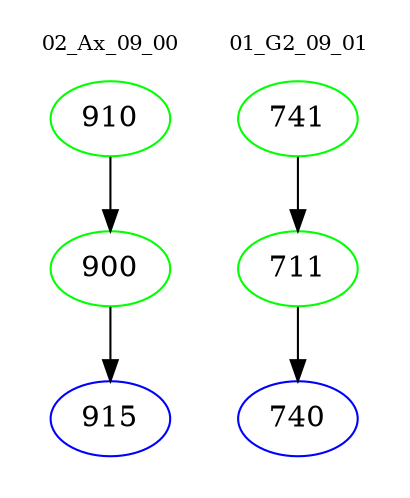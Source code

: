 digraph{
subgraph cluster_0 {
color = white
label = "02_Ax_09_00";
fontsize=10;
T0_910 [label="910", color="green"]
T0_910 -> T0_900 [color="black"]
T0_900 [label="900", color="green"]
T0_900 -> T0_915 [color="black"]
T0_915 [label="915", color="blue"]
}
subgraph cluster_1 {
color = white
label = "01_G2_09_01";
fontsize=10;
T1_741 [label="741", color="green"]
T1_741 -> T1_711 [color="black"]
T1_711 [label="711", color="green"]
T1_711 -> T1_740 [color="black"]
T1_740 [label="740", color="blue"]
}
}
